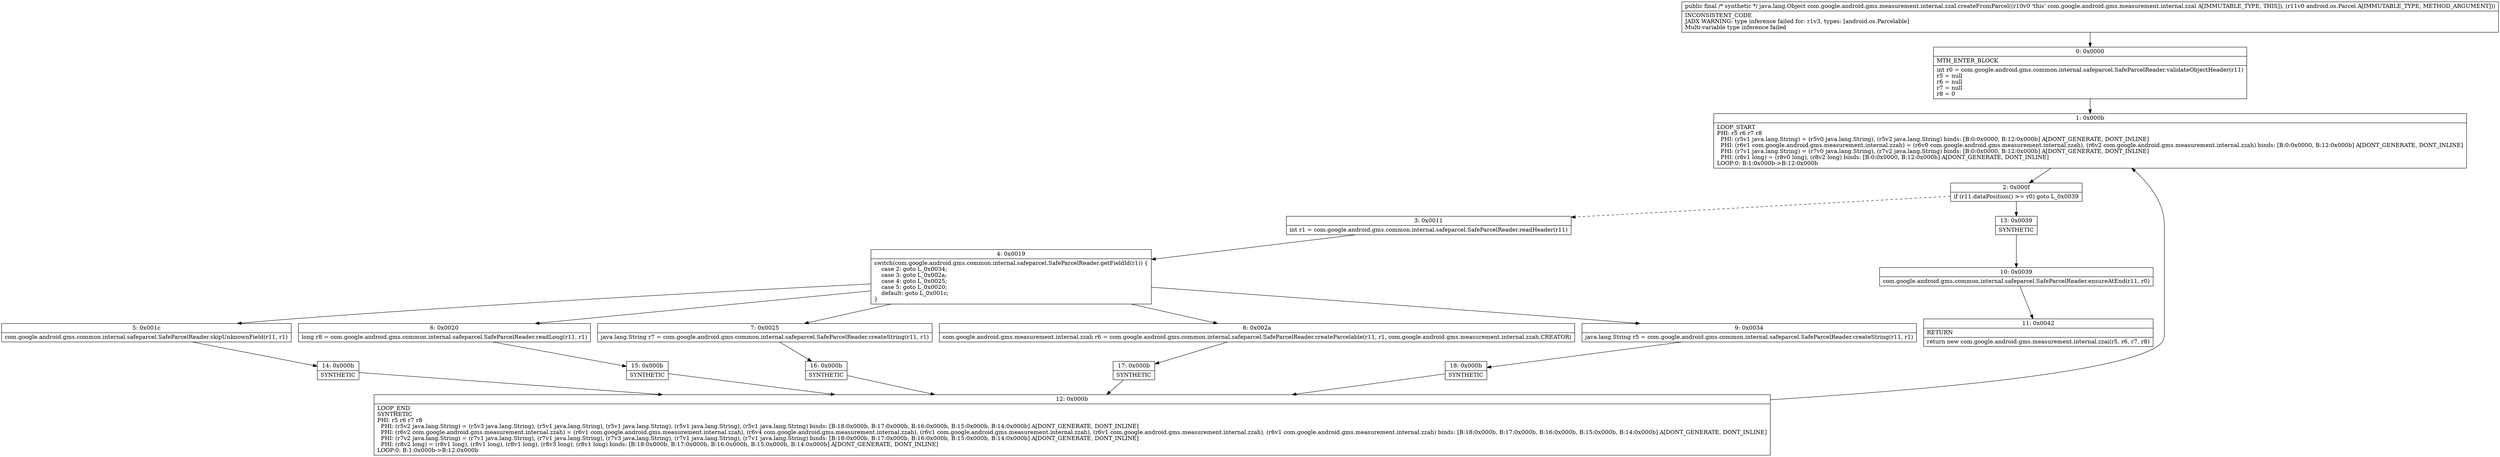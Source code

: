 digraph "CFG forcom.google.android.gms.measurement.internal.zzal.createFromParcel(Landroid\/os\/Parcel;)Ljava\/lang\/Object;" {
Node_0 [shape=record,label="{0\:\ 0x0000|MTH_ENTER_BLOCK\l|int r0 = com.google.android.gms.common.internal.safeparcel.SafeParcelReader.validateObjectHeader(r11)\lr5 = null\lr6 = null\lr7 = null\lr8 = 0\l}"];
Node_1 [shape=record,label="{1\:\ 0x000b|LOOP_START\lPHI: r5 r6 r7 r8 \l  PHI: (r5v1 java.lang.String) = (r5v0 java.lang.String), (r5v2 java.lang.String) binds: [B:0:0x0000, B:12:0x000b] A[DONT_GENERATE, DONT_INLINE]\l  PHI: (r6v1 com.google.android.gms.measurement.internal.zzah) = (r6v0 com.google.android.gms.measurement.internal.zzah), (r6v2 com.google.android.gms.measurement.internal.zzah) binds: [B:0:0x0000, B:12:0x000b] A[DONT_GENERATE, DONT_INLINE]\l  PHI: (r7v1 java.lang.String) = (r7v0 java.lang.String), (r7v2 java.lang.String) binds: [B:0:0x0000, B:12:0x000b] A[DONT_GENERATE, DONT_INLINE]\l  PHI: (r8v1 long) = (r8v0 long), (r8v2 long) binds: [B:0:0x0000, B:12:0x000b] A[DONT_GENERATE, DONT_INLINE]\lLOOP:0: B:1:0x000b\-\>B:12:0x000b\l}"];
Node_2 [shape=record,label="{2\:\ 0x000f|if (r11.dataPosition() \>= r0) goto L_0x0039\l}"];
Node_3 [shape=record,label="{3\:\ 0x0011|int r1 = com.google.android.gms.common.internal.safeparcel.SafeParcelReader.readHeader(r11)\l}"];
Node_4 [shape=record,label="{4\:\ 0x0019|switch(com.google.android.gms.common.internal.safeparcel.SafeParcelReader.getFieldId(r1)) \{\l    case 2: goto L_0x0034;\l    case 3: goto L_0x002a;\l    case 4: goto L_0x0025;\l    case 5: goto L_0x0020;\l    default: goto L_0x001c;\l\}\l}"];
Node_5 [shape=record,label="{5\:\ 0x001c|com.google.android.gms.common.internal.safeparcel.SafeParcelReader.skipUnknownField(r11, r1)\l}"];
Node_6 [shape=record,label="{6\:\ 0x0020|long r8 = com.google.android.gms.common.internal.safeparcel.SafeParcelReader.readLong(r11, r1)\l}"];
Node_7 [shape=record,label="{7\:\ 0x0025|java.lang.String r7 = com.google.android.gms.common.internal.safeparcel.SafeParcelReader.createString(r11, r1)\l}"];
Node_8 [shape=record,label="{8\:\ 0x002a|com.google.android.gms.measurement.internal.zzah r6 = com.google.android.gms.common.internal.safeparcel.SafeParcelReader.createParcelable(r11, r1, com.google.android.gms.measurement.internal.zzah.CREATOR)\l}"];
Node_9 [shape=record,label="{9\:\ 0x0034|java.lang.String r5 = com.google.android.gms.common.internal.safeparcel.SafeParcelReader.createString(r11, r1)\l}"];
Node_10 [shape=record,label="{10\:\ 0x0039|com.google.android.gms.common.internal.safeparcel.SafeParcelReader.ensureAtEnd(r11, r0)\l}"];
Node_11 [shape=record,label="{11\:\ 0x0042|RETURN\l|return new com.google.android.gms.measurement.internal.zzai(r5, r6, r7, r8)\l}"];
Node_12 [shape=record,label="{12\:\ 0x000b|LOOP_END\lSYNTHETIC\lPHI: r5 r6 r7 r8 \l  PHI: (r5v2 java.lang.String) = (r5v3 java.lang.String), (r5v1 java.lang.String), (r5v1 java.lang.String), (r5v1 java.lang.String), (r5v1 java.lang.String) binds: [B:18:0x000b, B:17:0x000b, B:16:0x000b, B:15:0x000b, B:14:0x000b] A[DONT_GENERATE, DONT_INLINE]\l  PHI: (r6v2 com.google.android.gms.measurement.internal.zzah) = (r6v1 com.google.android.gms.measurement.internal.zzah), (r6v4 com.google.android.gms.measurement.internal.zzah), (r6v1 com.google.android.gms.measurement.internal.zzah), (r6v1 com.google.android.gms.measurement.internal.zzah), (r6v1 com.google.android.gms.measurement.internal.zzah) binds: [B:18:0x000b, B:17:0x000b, B:16:0x000b, B:15:0x000b, B:14:0x000b] A[DONT_GENERATE, DONT_INLINE]\l  PHI: (r7v2 java.lang.String) = (r7v1 java.lang.String), (r7v1 java.lang.String), (r7v3 java.lang.String), (r7v1 java.lang.String), (r7v1 java.lang.String) binds: [B:18:0x000b, B:17:0x000b, B:16:0x000b, B:15:0x000b, B:14:0x000b] A[DONT_GENERATE, DONT_INLINE]\l  PHI: (r8v2 long) = (r8v1 long), (r8v1 long), (r8v1 long), (r8v3 long), (r8v1 long) binds: [B:18:0x000b, B:17:0x000b, B:16:0x000b, B:15:0x000b, B:14:0x000b] A[DONT_GENERATE, DONT_INLINE]\lLOOP:0: B:1:0x000b\-\>B:12:0x000b\l}"];
Node_13 [shape=record,label="{13\:\ 0x0039|SYNTHETIC\l}"];
Node_14 [shape=record,label="{14\:\ 0x000b|SYNTHETIC\l}"];
Node_15 [shape=record,label="{15\:\ 0x000b|SYNTHETIC\l}"];
Node_16 [shape=record,label="{16\:\ 0x000b|SYNTHETIC\l}"];
Node_17 [shape=record,label="{17\:\ 0x000b|SYNTHETIC\l}"];
Node_18 [shape=record,label="{18\:\ 0x000b|SYNTHETIC\l}"];
MethodNode[shape=record,label="{public final \/* synthetic *\/ java.lang.Object com.google.android.gms.measurement.internal.zzal.createFromParcel((r10v0 'this' com.google.android.gms.measurement.internal.zzal A[IMMUTABLE_TYPE, THIS]), (r11v0 android.os.Parcel A[IMMUTABLE_TYPE, METHOD_ARGUMENT]))  | INCONSISTENT_CODE\lJADX WARNING: type inference failed for: r1v3, types: [android.os.Parcelable]\lMulti\-variable type inference failed\l}"];
MethodNode -> Node_0;
Node_0 -> Node_1;
Node_1 -> Node_2;
Node_2 -> Node_3[style=dashed];
Node_2 -> Node_13;
Node_3 -> Node_4;
Node_4 -> Node_5;
Node_4 -> Node_6;
Node_4 -> Node_7;
Node_4 -> Node_8;
Node_4 -> Node_9;
Node_5 -> Node_14;
Node_6 -> Node_15;
Node_7 -> Node_16;
Node_8 -> Node_17;
Node_9 -> Node_18;
Node_10 -> Node_11;
Node_12 -> Node_1;
Node_13 -> Node_10;
Node_14 -> Node_12;
Node_15 -> Node_12;
Node_16 -> Node_12;
Node_17 -> Node_12;
Node_18 -> Node_12;
}

